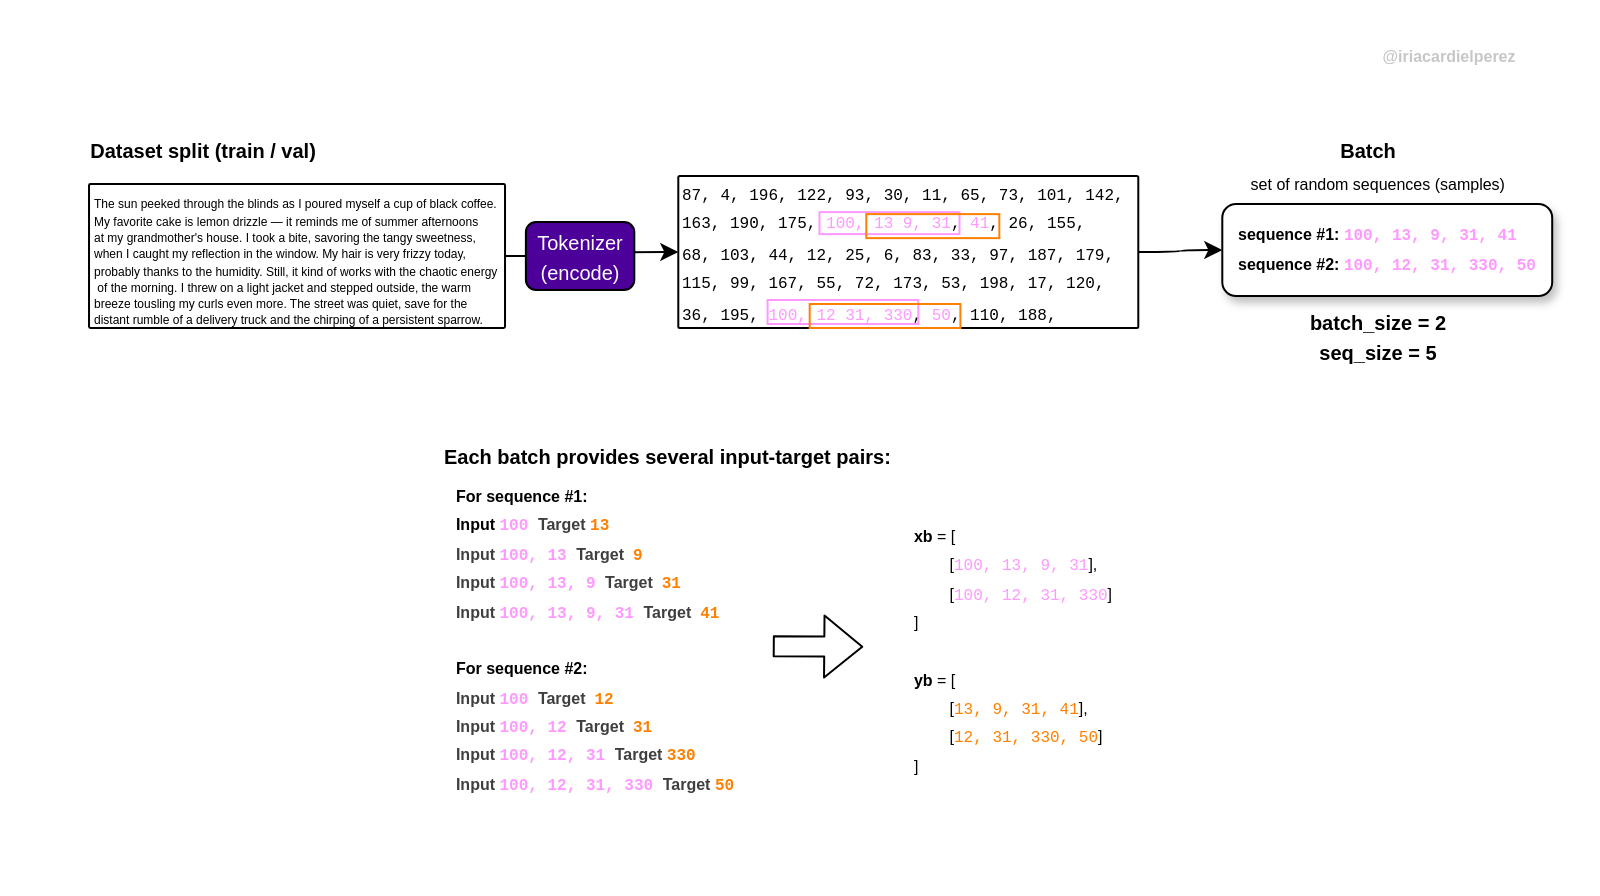 <mxfile scale="1" border="10">
    <diagram name="Page-1" id="9CptkLMM0ztSRVp6YB5i">
        <mxGraphModel dx="3553" dy="922" grid="0" gridSize="10" guides="1" tooltips="1" connect="1" arrows="1" fold="1" page="1" pageScale="1" pageWidth="827" pageHeight="583" background="#FFFFFF" math="1" shadow="0">
            <root>
                <mxCell id="0"/>
                <mxCell id="1" parent="0"/>
                <mxCell id="IWCZdA42NEQNfxDkU8em-257" value="" style="edgeStyle=orthogonalEdgeStyle;curved=1;rounded=0;orthogonalLoop=1;jettySize=auto;html=1;entryX=0.47;entryY=1.071;entryDx=0;entryDy=0;entryPerimeter=0;" parent="1" edge="1">
                    <mxGeometry relative="1" as="geometry">
                        <mxPoint x="516.31" y="400.28" as="sourcePoint"/>
                    </mxGeometry>
                </mxCell>
                <mxCell id="IWCZdA42NEQNfxDkU8em-532" value="&lt;b style=&quot;&quot;&gt;&lt;font style=&quot;font-size: 8px; color: rgb(199, 199, 199);&quot;&gt;@iriacardielperez&lt;/font&gt;&lt;/b&gt;" style="text;html=1;align=center;verticalAlign=middle;whiteSpace=wrap;rounded=0;rotation=0;" parent="1" vertex="1">
                    <mxGeometry x="-176.0" y="70" width="148.77" height="43" as="geometry"/>
                </mxCell>
                <mxCell id="60" value="&lt;pre style=&quot;text-wrap-mode: nowrap;&quot;&gt;&lt;div style=&quot;text-align: justify;&quot;&gt;&lt;span style=&quot;background-color: transparent; white-space-collapse: collapse; font-size: 6px; font-family: Helvetica;&quot;&gt;The sun peeked through the blinds as I poured myself a cup of black coffee.&lt;/span&gt;&lt;/div&gt;&lt;font style=&quot;font-size: 6px;&quot;&gt;&lt;div style=&quot;text-align: justify;&quot;&gt;&lt;span style=&quot;white-space-collapse: collapse; background-color: transparent; font-family: Helvetica;&quot; data-end=&quot;168&quot; data-start=&quot;145&quot;&gt;My favorite cake is&lt;/span&gt;&lt;span style=&quot;white-space-collapse: collapse; background-color: transparent; font-family: Helvetica;&quot;&gt;&amp;nbsp;lemon drizzle — it reminds me of summer afternoons&amp;nbsp;&lt;/span&gt;&lt;/div&gt;&lt;font style=&quot;&quot;&gt;&lt;div style=&quot;text-align: justify;&quot;&gt;&lt;span style=&quot;white-space-collapse: collapse; background-color: transparent; font-family: Helvetica;&quot;&gt;at my grandmother&#39;s house. I took a bite, savoring the tangy sweetness,&amp;nbsp;&lt;/span&gt;&lt;/div&gt;&lt;/font&gt;&lt;font style=&quot;&quot;&gt;&lt;div style=&quot;text-align: justify;&quot;&gt;&lt;span style=&quot;white-space-collapse: collapse; background-color: transparent; font-family: Helvetica;&quot;&gt;when I caught my reflection in the window.&amp;nbsp;&lt;/span&gt;&lt;span style=&quot;white-space-collapse: collapse; background-color: transparent; font-family: Helvetica;&quot; data-end=&quot;354&quot; data-start=&quot;335&quot;&gt;My hair is very&lt;/span&gt;&lt;span style=&quot;white-space-collapse: collapse; background-color: transparent; font-family: Helvetica;&quot;&gt;&amp;nbsp;frizzy today,&amp;nbsp;&lt;/span&gt;&lt;/div&gt;&lt;/font&gt;&lt;font style=&quot;&quot;&gt;&lt;div style=&quot;text-align: justify;&quot;&gt;&lt;font style=&quot;white-space-collapse: collapse; background-color: transparent; font-family: Helvetica;&quot;&gt;probably thanks to the humidity.&amp;nbsp;&lt;/font&gt;&lt;font style=&quot;white-space-collapse: collapse; background-color: transparent; font-family: Helvetica;&quot;&gt;Still, it kind of works with the chaotic energy&lt;/font&gt;&lt;/div&gt;&lt;/font&gt;&lt;font style=&quot;background-color: transparent;&quot;&gt;&lt;div style=&quot;text-align: justify;&quot;&gt;&lt;font style=&quot;white-space-collapse: collapse; background-color: transparent; font-family: Helvetica;&quot;&gt;&amp;nbsp;of the morning.&lt;/font&gt;&lt;font style=&quot;white-space-collapse: collapse; background-color: transparent; font-family: Helvetica;&quot;&gt;&amp;nbsp;&lt;span style=&quot;background-color: transparent;&quot;&gt;I threw on a&amp;nbsp;&lt;/span&gt;&lt;/font&gt;&lt;span style=&quot;white-space-collapse: collapse; background-color: transparent; font-family: Helvetica;&quot;&gt;light jacket and stepped outside, the warm&amp;nbsp;&lt;/span&gt;&lt;/div&gt;&lt;/font&gt;&lt;span style=&quot;background-color: transparent;&quot;&gt;&lt;div style=&quot;text-align: justify;&quot;&gt;&lt;span style=&quot;background-color: transparent; white-space-collapse: collapse; font-family: Helvetica;&quot;&gt;breeze tousling my curls even more. The street was quiet, save for the&amp;nbsp;&lt;/span&gt;&lt;/div&gt;&lt;/span&gt;&lt;span style=&quot;background-color: transparent;&quot;&gt;&lt;div style=&quot;text-align: justify;&quot;&gt;&lt;span style=&quot;background-color: transparent; white-space-collapse: collapse; font-family: Helvetica;&quot;&gt;distant rumble of a delivery truck and the chirping of a persistent sparrow.&amp;nbsp;&lt;/span&gt;&lt;/div&gt;&lt;/span&gt;&lt;/font&gt;&lt;/pre&gt;" style="rounded=1;whiteSpace=wrap;html=1;align=left;arcSize=1;" parent="1" vertex="1">
                    <mxGeometry x="-781.49" y="157" width="208" height="72" as="geometry"/>
                </mxCell>
                <mxCell id="61" style="edgeStyle=orthogonalEdgeStyle;curved=1;rounded=0;orthogonalLoop=1;jettySize=auto;html=1;exitX=1;exitY=0.5;exitDx=0;exitDy=0;entryX=0;entryY=0.5;entryDx=0;entryDy=0;" parent="1" source="60" target="62" edge="1">
                    <mxGeometry relative="1" as="geometry">
                        <mxPoint x="-308.18" y="193" as="sourcePoint"/>
                        <mxPoint x="-307" y="37" as="targetPoint"/>
                    </mxGeometry>
                </mxCell>
                <mxCell id="62" value="&lt;pre style=&quot;text-wrap-mode: nowrap;&quot;&gt;&lt;div style=&quot;text-align: justify;&quot;&gt;&lt;div&gt;&lt;font face=&quot;Courier New&quot; style=&quot;font-size: 8px;&quot;&gt;87, 4, 196, 122, 93, 30, 11, 65, 73, 101, 142,&lt;/font&gt;&lt;/div&gt;&lt;div&gt;&lt;font face=&quot;Courier New&quot;&gt;&lt;font style=&quot;font-size: 8px;&quot;&gt;163, 190, 175, &lt;font color=&quot;#ff99ff&quot;&gt;100, 13 9, 31&lt;/font&gt;, &lt;font color=&quot;#ff99ff&quot;&gt;41&lt;/font&gt;, 26,&amp;nbsp;&lt;/font&gt;&lt;span style=&quot;font-size: 8px; white-space-collapse: collapse; background-color: transparent;&quot;&gt;155,&amp;nbsp;&lt;/span&gt;&lt;/font&gt;&lt;/div&gt;&lt;div&gt;&lt;span style=&quot;font-size: 8px; white-space-collapse: collapse; background-color: transparent;&quot;&gt;&lt;font face=&quot;Courier New&quot;&gt;68, 103, 44, 12, 25, 6, 83, 33, 97, 187, 179,&lt;/font&gt;&lt;/span&gt;&lt;/div&gt;&lt;div&gt;&lt;span style=&quot;font-size: 8px; white-space-collapse: collapse; background-color: transparent;&quot;&gt;&lt;font face=&quot;Courier New&quot;&gt;115, 99, 167, 5&lt;/font&gt;&lt;/span&gt;&lt;font style=&quot;white-space-collapse: collapse; background-color: transparent;&quot; face=&quot;Courier New&quot;&gt;&lt;span style=&quot;font-size: 8px; background-color: transparent;&quot;&gt;5, 72, 173, 53, 198,&amp;nbsp;&lt;/span&gt;&lt;span style=&quot;font-size: 8px; background-color: transparent;&quot;&gt;17, 120,&lt;/span&gt;&lt;/font&gt;&lt;/div&gt;&lt;div&gt;&lt;font style=&quot;white-space-collapse: collapse; background-color: transparent;&quot; face=&quot;Courier New&quot;&gt;&lt;span style=&quot;font-size: 8px; background-color: transparent;&quot;&gt;36, 195, &lt;font color=&quot;#ff99ff&quot;&gt;100, 12 31, 330&lt;/font&gt;&lt;/span&gt;&lt;/font&gt;&lt;font style=&quot;white-space-collapse: collapse; background-color: transparent;&quot; face=&quot;Courier New&quot;&gt;&lt;span style=&quot;font-size: 8px; background-color: transparent;&quot;&gt;, &lt;font color=&quot;#ff99ff&quot;&gt;50&lt;/font&gt;, 110, 188, &lt;/span&gt;&lt;/font&gt;&lt;span style=&quot;white-space-collapse: collapse; background-color: transparent; font-size: 8px; font-family: Helvetica;&quot;&gt;&amp;nbsp;&lt;/span&gt;&lt;/div&gt;&lt;/div&gt;&lt;/pre&gt;" style="rounded=1;whiteSpace=wrap;html=1;align=left;arcSize=1;" parent="1" vertex="1">
                    <mxGeometry x="-486.85" y="153" width="230" height="76" as="geometry"/>
                </mxCell>
                <mxCell id="63" value="&lt;font color=&quot;#ffffff&quot; style=&quot;font-size: 10px;&quot;&gt;Tokenizer&lt;/font&gt;&lt;div&gt;&lt;font color=&quot;#ffffff&quot; style=&quot;font-size: 10px;&quot;&gt;(encode)&lt;/font&gt;&lt;/div&gt;" style="rounded=1;whiteSpace=wrap;html=1;fillColor=#4C0099;" parent="1" vertex="1">
                    <mxGeometry x="-563.06" y="176" width="54.22" height="34" as="geometry"/>
                </mxCell>
                <mxCell id="64" value="&lt;font style=&quot;font-size: 8px;&quot;&gt;set of random sequences (samples)&amp;nbsp;&lt;/font&gt;" style="rounded=1;whiteSpace=wrap;html=1;fillColor=#FFFFFF;strokeColor=#FFFFFF;" parent="1" vertex="1">
                    <mxGeometry x="-204.52" y="148" width="137.54" height="16" as="geometry"/>
                </mxCell>
                <mxCell id="65" value="&lt;span style=&quot;font-size: 10px;&quot;&gt;&lt;b&gt;Dataset split (train / val)&lt;/b&gt;&lt;/span&gt;" style="text;html=1;align=center;verticalAlign=middle;whiteSpace=wrap;rounded=0;" parent="1" vertex="1">
                    <mxGeometry x="-783" y="125" width="117" height="30" as="geometry"/>
                </mxCell>
                <mxCell id="69" value="" style="rounded=1;whiteSpace=wrap;html=1;shadow=1;" parent="1" vertex="1">
                    <mxGeometry x="-214.85" y="167" width="164.95" height="46" as="geometry"/>
                </mxCell>
                <mxCell id="70" value="&lt;div style=&quot;text-align: justify;&quot;&gt;&lt;font style=&quot;font-size: 8px;&quot;&gt;&lt;b style=&quot;background-color: transparent; color: light-dark(rgb(0, 0, 0), rgb(255, 255, 255));&quot;&gt;sequence #1: &lt;/b&gt;&lt;b style=&quot;background-color: transparent;&quot;&gt;&lt;font face=&quot;Courier New&quot; style=&quot;color: light-dark(rgb(255, 153, 255), rgb(255, 255, 255));&quot;&gt;100, 13, 9, 31, 41&lt;/font&gt;&lt;/b&gt;&lt;/font&gt;&lt;/div&gt;&lt;div style=&quot;text-align: justify;&quot;&gt;&lt;b style=&quot;&quot;&gt;&lt;font style=&quot;font-size: 8px;&quot;&gt;sequence #2:&amp;nbsp;&lt;/font&gt;&lt;/b&gt;&lt;b style=&quot;background-color: transparent; font-size: 8px; color: rgb(63, 63, 63);&quot;&gt;&lt;font face=&quot;Courier New&quot; color=&quot;#ff99ff&quot;&gt;100, 12, 31, 330, 50&lt;/font&gt;&lt;/b&gt;&lt;/div&gt;" style="text;html=1;align=center;verticalAlign=middle;whiteSpace=wrap;rounded=0;" parent="1" vertex="1">
                    <mxGeometry x="-211.77" y="169.06" width="159" height="37.94" as="geometry"/>
                </mxCell>
                <mxCell id="71" value="&lt;span style=&quot;font-size: 10px;&quot;&gt;&lt;b&gt;Batch&lt;/b&gt;&lt;/span&gt;" style="text;html=1;align=center;verticalAlign=middle;whiteSpace=wrap;rounded=0;" parent="1" vertex="1">
                    <mxGeometry x="-158.23" y="125" width="31.51" height="30" as="geometry"/>
                </mxCell>
                <mxCell id="74" value="&lt;span style=&quot;font-size: 10px;&quot;&gt;&lt;b&gt;batch_size = 2&lt;/b&gt;&lt;/span&gt;&lt;div&gt;&lt;span style=&quot;font-size: 10px;&quot;&gt;&lt;b&gt;seq_size = 5&lt;/b&gt;&lt;/span&gt;&lt;/div&gt;" style="text;html=1;align=center;verticalAlign=middle;whiteSpace=wrap;rounded=0;" parent="1" vertex="1">
                    <mxGeometry x="-191.52" y="222" width="109.5" height="21" as="geometry"/>
                </mxCell>
                <mxCell id="75" value="&lt;span style=&quot;font-size: 10px;&quot;&gt;&lt;b&gt;Each batch provides several input-target pairs:&amp;nbsp;&lt;/b&gt;&lt;/span&gt;" style="text;html=1;align=left;verticalAlign=middle;whiteSpace=wrap;rounded=0;" parent="1" vertex="1">
                    <mxGeometry x="-605.94" y="278" width="339.22" height="30" as="geometry"/>
                </mxCell>
                <mxCell id="76" value="&lt;div style=&quot;text-align: justify;&quot;&gt;&lt;font style=&quot;font-size: 8px;&quot;&gt;&lt;b style=&quot;background-color: transparent; color: light-dark(rgb(0, 0, 0), rgb(255, 255, 255));&quot;&gt;For sequence #1:&amp;nbsp;&lt;/b&gt;&lt;/font&gt;&lt;/div&gt;&lt;div style=&quot;text-align: justify;&quot;&gt;&lt;font style=&quot;font-size: 8px;&quot;&gt;&lt;b style=&quot;background-color: transparent;&quot;&gt;&lt;font style=&quot;&quot;&gt;Input&amp;nbsp;&lt;/font&gt;&lt;font face=&quot;Courier New&quot; style=&quot;color: light-dark(rgb(255, 153, 255), rgb(255, 255, 255));&quot;&gt;100&amp;nbsp;&lt;/font&gt;&lt;/b&gt;&lt;b style=&quot;color: rgb(63, 63, 63); background-color: transparent;&quot;&gt;Target&amp;nbsp;&lt;/b&gt;&lt;b style=&quot;background-color: transparent;&quot;&gt;&lt;font color=&quot;#ff8000&quot; face=&quot;Courier New&quot;&gt;13&lt;/font&gt;&lt;/b&gt;&lt;/font&gt;&lt;/div&gt;&lt;div style=&quot;text-align: justify;&quot;&gt;&lt;font style=&quot;font-size: 8px;&quot;&gt;&lt;div style=&quot;font-size: 12px;&quot;&gt;&lt;font style=&quot;font-size: 8px;&quot;&gt;&lt;b style=&quot;color: rgb(63, 63, 63); background-color: transparent;&quot;&gt;Input&amp;nbsp;&lt;/b&gt;&lt;b style=&quot;background-color: transparent;&quot;&gt;&lt;font color=&quot;#ff99ff&quot; face=&quot;Courier New&quot;&gt;100, 13&amp;nbsp;&lt;/font&gt;&lt;/b&gt;&lt;/font&gt;&lt;b style=&quot;color: rgb(63, 63, 63); font-size: 8px; background-color: transparent;&quot;&gt;Target&amp;nbsp;&amp;nbsp;&lt;/b&gt;&lt;b style=&quot;font-size: 8px; background-color: transparent;&quot;&gt;&lt;font color=&quot;#ff8000&quot; face=&quot;Courier New&quot;&gt;9&lt;/font&gt;&lt;/b&gt;&lt;/div&gt;&lt;div&gt;&lt;font style=&quot;font-size: 8px;&quot;&gt;&lt;div style=&quot;font-size: 12px;&quot;&gt;&lt;font style=&quot;font-size: 8px;&quot;&gt;&lt;b style=&quot;color: rgb(63, 63, 63); background-color: transparent;&quot;&gt;Input&amp;nbsp;&lt;/b&gt;&lt;b style=&quot;background-color: transparent;&quot;&gt;&lt;font color=&quot;#ff99ff&quot; face=&quot;Courier New&quot;&gt;100, 13, 9&amp;nbsp;&lt;/font&gt;&lt;/b&gt;&lt;/font&gt;&lt;b style=&quot;color: rgb(63, 63, 63); font-size: 8px; background-color: transparent;&quot;&gt;Target&amp;nbsp;&amp;nbsp;&lt;/b&gt;&lt;b style=&quot;font-size: 8px; background-color: transparent;&quot;&gt;&lt;font color=&quot;#ff8000&quot; face=&quot;Courier New&quot;&gt;31&lt;/font&gt;&lt;/b&gt;&lt;/div&gt;&lt;div style=&quot;font-size: 12px;&quot;&gt;&lt;div&gt;&lt;font style=&quot;font-size: 8px;&quot;&gt;&lt;b style=&quot;background-color: transparent; color: rgb(63, 63, 63);&quot;&gt;Input&amp;nbsp;&lt;/b&gt;&lt;b style=&quot;background-color: transparent;&quot;&gt;&lt;font face=&quot;Courier New&quot;&gt;&lt;font color=&quot;#ff99ff&quot;&gt;100, 13, 9, 31&lt;/font&gt;&amp;nbsp;&lt;/font&gt;&lt;/b&gt;&lt;/font&gt;&lt;b style=&quot;font-size: 8px; background-color: transparent; color: rgb(63, 63, 63);&quot;&gt;Target&amp;nbsp;&amp;nbsp;&lt;/b&gt;&lt;b style=&quot;font-size: 8px; background-color: transparent;&quot;&gt;&lt;font color=&quot;#ff8000&quot; face=&quot;Courier New&quot;&gt;41&lt;/font&gt;&lt;/b&gt;&lt;/div&gt;&lt;/div&gt;&lt;div&gt;&lt;font style=&quot;font-size: 8px;&quot;&gt;&lt;div style=&quot;font-size: 12px;&quot;&gt;&lt;br&gt;&lt;/div&gt;&lt;/font&gt;&lt;/div&gt;&lt;/font&gt;&lt;/div&gt;&lt;/font&gt;&lt;/div&gt;&lt;div style=&quot;text-align: justify;&quot;&gt;&lt;b style=&quot;&quot;&gt;&lt;font style=&quot;font-size: 8px;&quot;&gt;For sequence #2:&amp;nbsp;&lt;/font&gt;&lt;/b&gt;&lt;/div&gt;&lt;div style=&quot;text-align: justify;&quot;&gt;&lt;b style=&quot;background-color: transparent; font-size: 8px; color: rgb(63, 63, 63);&quot;&gt;&lt;font face=&quot;Courier New&quot; color=&quot;#ff99ff&quot;&gt;&lt;b style=&quot;background-color: transparent; font-family: Helvetica; color: rgb(63, 63, 63);&quot;&gt;Input&amp;nbsp;&lt;/b&gt;100&amp;nbsp;&lt;/font&gt;&lt;/b&gt;&lt;b style=&quot;background-color: transparent; font-size: 8px; color: rgb(63, 63, 63);&quot;&gt;Target&amp;nbsp;&amp;nbsp;&lt;/b&gt;&lt;b style=&quot;background-color: transparent; font-size: 8px; color: rgb(63, 63, 63);&quot;&gt;&lt;font color=&quot;#ff8000&quot; face=&quot;Courier New&quot;&gt;12&lt;/font&gt;&lt;/b&gt;&lt;/div&gt;&lt;div style=&quot;text-align: justify;&quot;&gt;&lt;b style=&quot;background-color: transparent; font-size: 8px; color: rgb(63, 63, 63);&quot;&gt;&lt;b style=&quot;background-color: transparent; color: rgb(63, 63, 63);&quot;&gt;Input&amp;nbsp;&lt;/b&gt;&lt;font face=&quot;Courier New&quot;&gt;&lt;b style=&quot;font-family: Helvetica; background-color: transparent; color: rgb(63, 63, 63);&quot;&gt;&lt;font color=&quot;#ff99ff&quot; face=&quot;Courier New&quot;&gt;100, 12&amp;nbsp;&lt;/font&gt;&lt;/b&gt;&lt;/font&gt;&lt;/b&gt;&lt;b style=&quot;background-color: transparent; font-size: 8px; color: rgb(63, 63, 63);&quot;&gt;Target&amp;nbsp;&amp;nbsp;&lt;/b&gt;&lt;b style=&quot;background-color: transparent; font-size: 8px; color: rgb(63, 63, 63);&quot;&gt;&lt;font style=&quot;&quot; face=&quot;Courier New&quot;&gt;&lt;b style=&quot;font-family: Helvetica; background-color: transparent; color: rgb(63, 63, 63);&quot;&gt;&lt;font color=&quot;#ff8000&quot; face=&quot;Courier New&quot;&gt;31&lt;/font&gt;&lt;/b&gt;&lt;/font&gt;&lt;/b&gt;&lt;/div&gt;&lt;div style=&quot;text-align: justify;&quot;&gt;&lt;b style=&quot;background-color: transparent; font-size: 8px; color: rgb(63, 63, 63);&quot;&gt;&lt;b style=&quot;background-color: transparent; color: rgb(63, 63, 63);&quot;&gt;Input&amp;nbsp;&lt;/b&gt;&lt;font face=&quot;Courier New&quot;&gt;&lt;b style=&quot;font-family: Helvetica; background-color: transparent; color: rgb(63, 63, 63);&quot;&gt;&lt;font face=&quot;Courier New&quot;&gt;&lt;b style=&quot;font-family: Helvetica; background-color: transparent; color: rgb(63, 63, 63);&quot;&gt;&lt;font color=&quot;#ff99ff&quot; face=&quot;Courier New&quot;&gt;100, 12, 31&amp;nbsp;&lt;/font&gt;&lt;/b&gt;&lt;/font&gt;&lt;/b&gt;&lt;/font&gt;&lt;/b&gt;&lt;b style=&quot;background-color: transparent; font-size: 8px; color: rgb(63, 63, 63);&quot;&gt;Target&amp;nbsp;&lt;/b&gt;&lt;b style=&quot;background-color: transparent; font-size: 8px; color: rgb(63, 63, 63);&quot;&gt;&lt;font face=&quot;Courier New&quot;&gt;&lt;b style=&quot;font-family: Helvetica; background-color: transparent; color: rgb(63, 63, 63);&quot;&gt;&lt;font face=&quot;Courier New&quot;&gt;&lt;b style=&quot;font-family: Helvetica; background-color: transparent; color: rgb(63, 63, 63);&quot;&gt;&lt;font color=&quot;#ff8000&quot; face=&quot;Courier New&quot;&gt;330&lt;/font&gt;&lt;/b&gt;&lt;/font&gt;&lt;/b&gt;&lt;/font&gt;&lt;/b&gt;&lt;/div&gt;&lt;div style=&quot;text-align: justify;&quot;&gt;&lt;b style=&quot;background-color: transparent; font-size: 8px; color: rgb(63, 63, 63);&quot;&gt;&lt;b style=&quot;background-color: transparent; color: rgb(63, 63, 63);&quot;&gt;&lt;b style=&quot;color: rgb(63, 63, 63); background-color: transparent;&quot;&gt;Input&amp;nbsp;&lt;/b&gt;&lt;font style=&quot;&quot; face=&quot;Courier New&quot;&gt;&lt;b style=&quot;font-family: Helvetica; background-color: transparent; color: rgb(63, 63, 63);&quot;&gt;&lt;font style=&quot;&quot; face=&quot;Courier New&quot;&gt;&lt;b style=&quot;font-family: Helvetica; background-color: transparent; color: rgb(63, 63, 63);&quot;&gt;&lt;font face=&quot;Courier New&quot;&gt;&lt;font color=&quot;#ff99ff&quot;&gt;100, 12, 31, 330&lt;/font&gt;&lt;font color=&quot;rgba(0, 0, 0, 0)&quot;&gt;&amp;nbsp;&lt;/font&gt;&lt;/font&gt;&lt;/b&gt;&lt;/font&gt;&lt;/b&gt;&lt;/font&gt;&lt;/b&gt;&lt;b style=&quot;color: rgb(63, 63, 63); background-color: transparent;&quot;&gt;Target&amp;nbsp;&lt;/b&gt;&lt;b style=&quot;background-color: transparent; color: rgb(63, 63, 63);&quot;&gt;&lt;font style=&quot;&quot; face=&quot;Courier New&quot;&gt;&lt;b style=&quot;font-family: Helvetica; background-color: transparent; color: rgb(63, 63, 63);&quot;&gt;&lt;font style=&quot;&quot; face=&quot;Courier New&quot;&gt;&lt;b style=&quot;font-family: Helvetica; background-color: transparent; color: rgb(63, 63, 63);&quot;&gt;&lt;font color=&quot;#ff8000&quot; face=&quot;Courier New&quot;&gt;50&lt;/font&gt;&lt;/b&gt;&lt;/font&gt;&lt;/b&gt;&lt;/font&gt;&lt;/b&gt;&lt;font style=&quot;color: light-dark(rgb(63, 63, 63), rgb(183, 183, 183));&quot; face=&quot;Courier New&quot;&gt;&lt;b style=&quot;font-family: Helvetica; background-color: transparent; color: rgb(63, 63, 63);&quot;&gt;&lt;font face=&quot;Courier New&quot;&gt;&lt;b style=&quot;font-family: Helvetica; background-color: transparent; color: rgb(63, 63, 63);&quot;&gt;&lt;font color=&quot;#ff8000&quot; face=&quot;Courier New&quot;&gt;&lt;/font&gt;&lt;/b&gt;&lt;/font&gt;&lt;/b&gt;&lt;/font&gt;&lt;/b&gt;&lt;/div&gt;&lt;div style=&quot;text-align: justify;&quot;&gt;&lt;b style=&quot;background-color: transparent; font-size: 8px; color: rgb(63, 63, 63);&quot;&gt;&lt;font face=&quot;Courier New&quot;&gt;&lt;b style=&quot;font-family: Helvetica; background-color: transparent; color: rgb(63, 63, 63);&quot;&gt;&lt;font face=&quot;Courier New&quot;&gt;&lt;b style=&quot;font-family: Helvetica; background-color: transparent; color: rgb(63, 63, 63);&quot;&gt;&lt;font color=&quot;#ff8000&quot; face=&quot;Courier New&quot;&gt;&lt;br&gt;&lt;/font&gt;&lt;/b&gt;&lt;/font&gt;&lt;/b&gt;&lt;/font&gt;&lt;/b&gt;&lt;/div&gt;&lt;div style=&quot;text-align: justify;&quot;&gt;&lt;br&gt;&lt;/div&gt;" style="text;html=1;align=center;verticalAlign=middle;whiteSpace=wrap;rounded=0;" parent="1" vertex="1">
                    <mxGeometry x="-615.5" y="305" width="173.29" height="185" as="geometry"/>
                </mxCell>
                <mxCell id="80" style="edgeStyle=orthogonalEdgeStyle;curved=1;rounded=0;orthogonalLoop=1;jettySize=auto;html=1;exitX=1;exitY=0.5;exitDx=0;exitDy=0;entryX=0;entryY=0.5;entryDx=0;entryDy=0;" parent="1" source="62" target="69" edge="1">
                    <mxGeometry relative="1" as="geometry">
                        <mxPoint x="-563.85" y="203" as="sourcePoint"/>
                        <mxPoint x="-476.85" y="201" as="targetPoint"/>
                    </mxGeometry>
                </mxCell>
                <mxCell id="82" value="&lt;div style=&quot;text-align: justify;&quot;&gt;&lt;span style=&quot;font-size: 8px; background-color: transparent;&quot;&gt;&lt;font color=&quot;#000000&quot;&gt;&lt;b&gt;xb&lt;/b&gt; = [&lt;/font&gt;&lt;/span&gt;&lt;/div&gt;&lt;div style=&quot;text-align: justify;&quot;&gt;&lt;span style=&quot;font-size: 8px; background-color: transparent;&quot;&gt;&lt;font color=&quot;#000000&quot;&gt;&lt;span style=&quot;white-space: pre;&quot;&gt;&#x9;&lt;/span&gt;[&lt;/font&gt;&lt;/span&gt;&lt;span style=&quot;font-size: 8px; background-color: transparent; color: rgb(63, 63, 63);&quot;&gt;&lt;font color=&quot;#ff99ff&quot; face=&quot;Courier New&quot;&gt;100, 13, 9, 31&lt;/font&gt;&lt;/span&gt;&lt;span style=&quot;background-color: transparent; font-size: 8px;&quot;&gt;&lt;font&gt;],&lt;/font&gt;&lt;/span&gt;&lt;/div&gt;&lt;div style=&quot;text-align: justify;&quot;&gt;&lt;span style=&quot;background-color: transparent; font-size: 8px;&quot;&gt;&lt;font&gt;&lt;span style=&quot;white-space: pre;&quot;&gt;&#x9;&lt;/span&gt;[&lt;/font&gt;&lt;/span&gt;&lt;span style=&quot;background-color: transparent; font-size: 8px; color: rgb(63, 63, 63);&quot;&gt;&lt;font color=&quot;#ff99ff&quot; face=&quot;Courier New&quot;&gt;100, 12, 31, 330&lt;/font&gt;&lt;/span&gt;&lt;span style=&quot;background-color: transparent; font-size: 8px;&quot;&gt;]&lt;/span&gt;&lt;/div&gt;&lt;div style=&quot;text-align: justify;&quot;&gt;&lt;span style=&quot;background-color: transparent; font-size: 8px;&quot;&gt;]&lt;/span&gt;&lt;/div&gt;&lt;div style=&quot;text-align: justify;&quot;&gt;&lt;span style=&quot;font-size: 8px; background-color: transparent;&quot;&gt;&lt;br&gt;&lt;/span&gt;&lt;/div&gt;&lt;div style=&quot;text-align: justify;&quot;&gt;&lt;span style=&quot;font-size: 8px; background-color: transparent;&quot;&gt;&lt;b&gt;yb&lt;/b&gt; = [&lt;/span&gt;&lt;/div&gt;&lt;div style=&quot;text-align: justify;&quot;&gt;&lt;span style=&quot;font-size: 8px; background-color: transparent;&quot;&gt;&lt;span style=&quot;white-space: pre;&quot;&gt;&#x9;&lt;/span&gt;[&lt;font color=&quot;#ff8000&quot; face=&quot;Courier New&quot;&gt;13, 9, 31, 41&lt;/font&gt;],&lt;/span&gt;&lt;/div&gt;&lt;div style=&quot;text-align: justify;&quot;&gt;&lt;span style=&quot;font-size: 8px; background-color: transparent;&quot;&gt;&lt;span style=&quot;white-space: pre;&quot;&gt;&#x9;&lt;/span&gt;[&lt;font color=&quot;#ff8000&quot; face=&quot;Courier New&quot;&gt;12, 31, 330, 50&lt;/font&gt;]&lt;/span&gt;&lt;/div&gt;&lt;div style=&quot;text-align: justify;&quot;&gt;&lt;span style=&quot;font-size: 8px; background-color: transparent;&quot;&gt;]&lt;/span&gt;&lt;/div&gt;" style="text;html=1;align=center;verticalAlign=middle;whiteSpace=wrap;rounded=0;" parent="1" vertex="1">
                    <mxGeometry x="-394.36" y="317" width="149.22" height="144" as="geometry"/>
                </mxCell>
                <mxCell id="83" value="" style="shape=flexArrow;endArrow=classic;html=1;exitX=1.015;exitY=0.449;exitDx=0;exitDy=0;exitPerimeter=0;" parent="1" source="76" target="82" edge="1">
                    <mxGeometry width="50" height="50" relative="1" as="geometry">
                        <mxPoint x="-314.86" y="316" as="sourcePoint"/>
                        <mxPoint x="-264.86" y="266" as="targetPoint"/>
                    </mxGeometry>
                </mxCell>
                <mxCell id="84" value="" style="rounded=0;whiteSpace=wrap;html=1;fillColor=none;strokeColor=#FF99FF;" parent="1" vertex="1">
                    <mxGeometry x="-416.25" y="171.06" width="70" height="11" as="geometry"/>
                </mxCell>
                <mxCell id="85" value="" style="rounded=0;whiteSpace=wrap;html=1;fillColor=none;strokeColor=#FF99FF;" parent="1" vertex="1">
                    <mxGeometry x="-442.21" y="215" width="75.36" height="12" as="geometry"/>
                </mxCell>
                <mxCell id="86" value="" style="rounded=0;whiteSpace=wrap;html=1;fillColor=none;strokeColor=#FF8000;" parent="1" vertex="1">
                    <mxGeometry x="-421.16" y="217" width="75.36" height="12" as="geometry"/>
                </mxCell>
                <mxCell id="87" value="" style="rounded=0;whiteSpace=wrap;html=1;fillColor=none;strokeColor=#FF8000;" parent="1" vertex="1">
                    <mxGeometry x="-392.85" y="172.06" width="66.52" height="12" as="geometry"/>
                </mxCell>
                <mxCell id="140" value="&lt;span style=&quot;font-size: 10px;&quot;&gt;&lt;b&gt;&lt;font color=&quot;#ffffff&quot;&gt;Each batch provides several input-target pairs:&amp;nbsp;&lt;/font&gt;&lt;/b&gt;&lt;/span&gt;" style="text;html=1;align=left;verticalAlign=middle;whiteSpace=wrap;rounded=0;" vertex="1" parent="1">
                    <mxGeometry x="-826" y="65" width="44.51" height="447" as="geometry"/>
                </mxCell>
            </root>
        </mxGraphModel>
    </diagram>
</mxfile>
